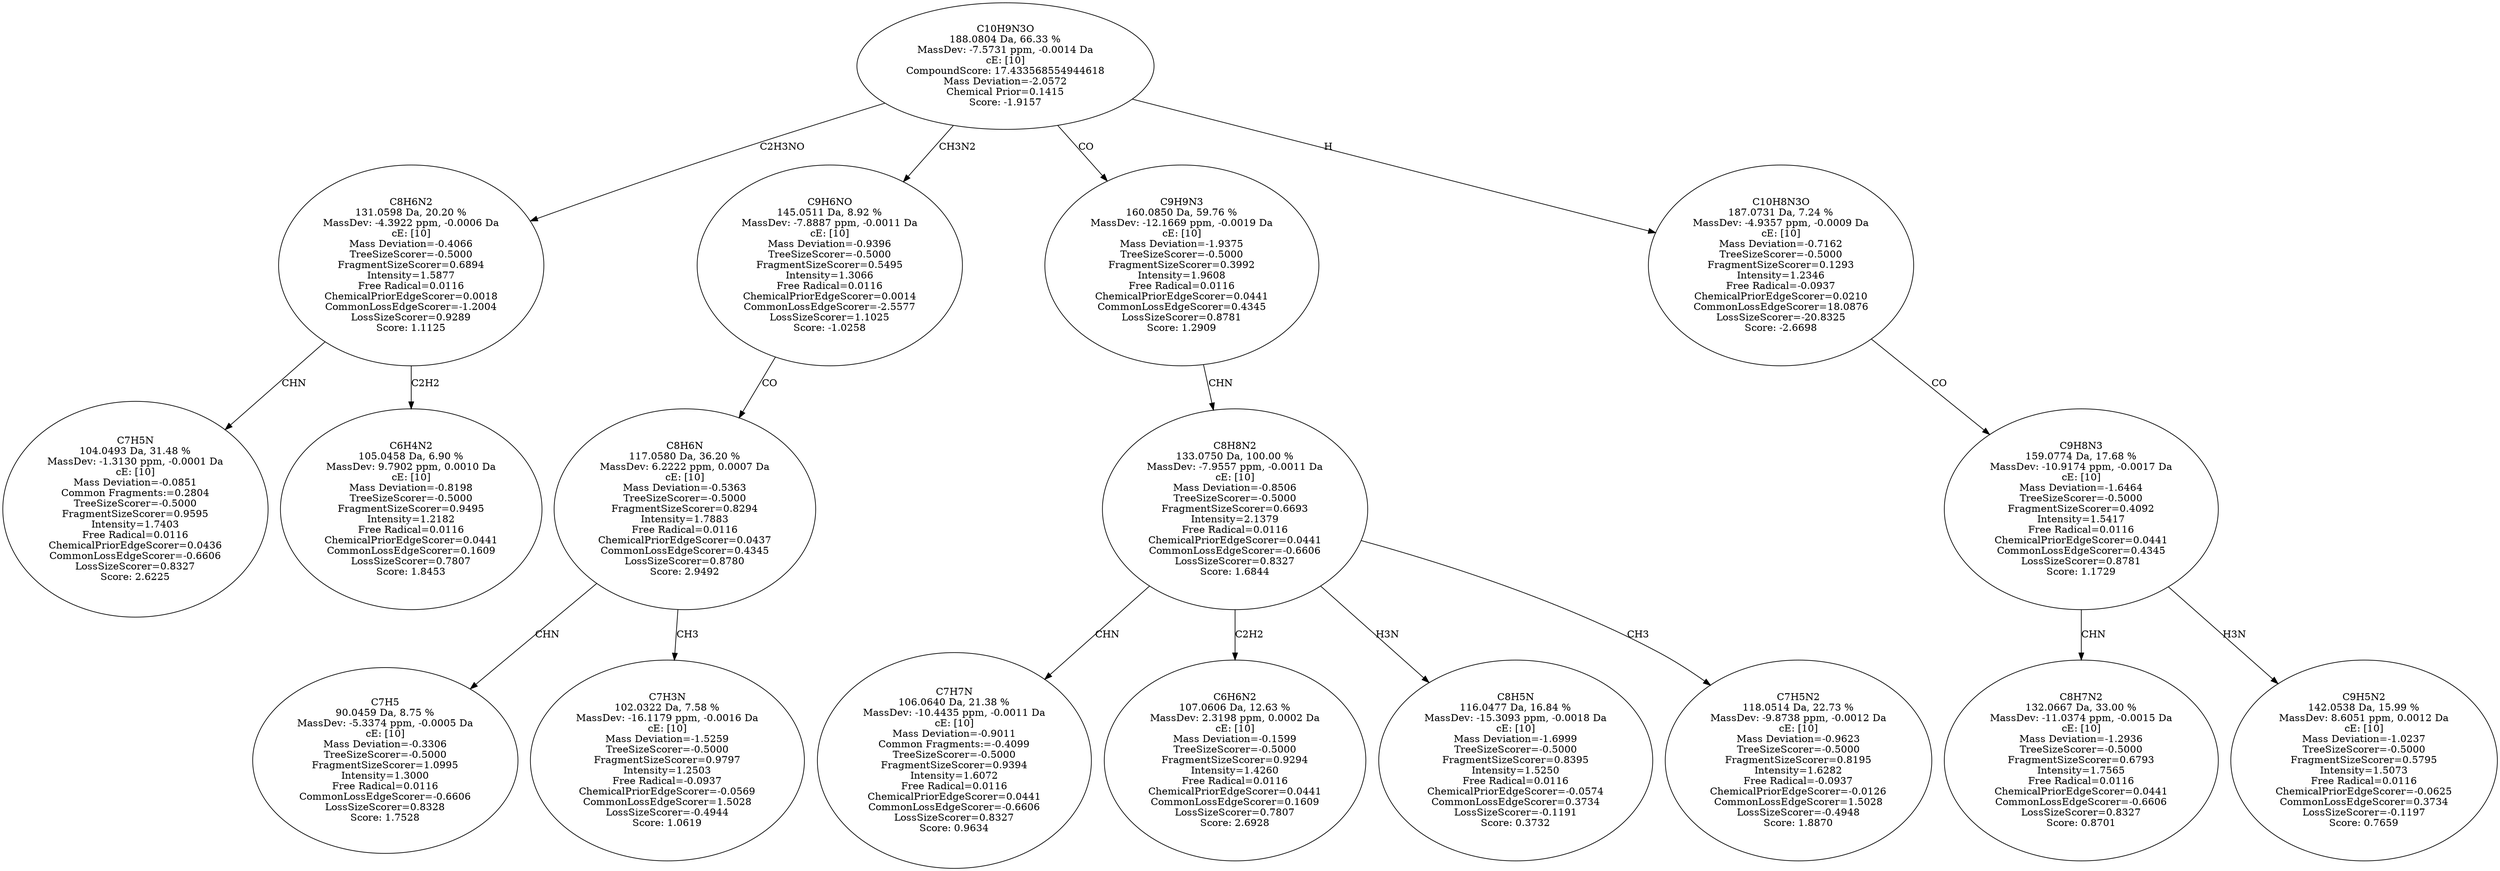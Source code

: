 strict digraph {
v1 [label="C7H5N\n104.0493 Da, 31.48 %\nMassDev: -1.3130 ppm, -0.0001 Da\ncE: [10]\nMass Deviation=-0.0851\nCommon Fragments:=0.2804\nTreeSizeScorer=-0.5000\nFragmentSizeScorer=0.9595\nIntensity=1.7403\nFree Radical=0.0116\nChemicalPriorEdgeScorer=0.0436\nCommonLossEdgeScorer=-0.6606\nLossSizeScorer=0.8327\nScore: 2.6225"];
v2 [label="C6H4N2\n105.0458 Da, 6.90 %\nMassDev: 9.7902 ppm, 0.0010 Da\ncE: [10]\nMass Deviation=-0.8198\nTreeSizeScorer=-0.5000\nFragmentSizeScorer=0.9495\nIntensity=1.2182\nFree Radical=0.0116\nChemicalPriorEdgeScorer=0.0441\nCommonLossEdgeScorer=0.1609\nLossSizeScorer=0.7807\nScore: 1.8453"];
v3 [label="C8H6N2\n131.0598 Da, 20.20 %\nMassDev: -4.3922 ppm, -0.0006 Da\ncE: [10]\nMass Deviation=-0.4066\nTreeSizeScorer=-0.5000\nFragmentSizeScorer=0.6894\nIntensity=1.5877\nFree Radical=0.0116\nChemicalPriorEdgeScorer=0.0018\nCommonLossEdgeScorer=-1.2004\nLossSizeScorer=0.9289\nScore: 1.1125"];
v4 [label="C7H5\n90.0459 Da, 8.75 %\nMassDev: -5.3374 ppm, -0.0005 Da\ncE: [10]\nMass Deviation=-0.3306\nTreeSizeScorer=-0.5000\nFragmentSizeScorer=1.0995\nIntensity=1.3000\nFree Radical=0.0116\nCommonLossEdgeScorer=-0.6606\nLossSizeScorer=0.8328\nScore: 1.7528"];
v5 [label="C7H3N\n102.0322 Da, 7.58 %\nMassDev: -16.1179 ppm, -0.0016 Da\ncE: [10]\nMass Deviation=-1.5259\nTreeSizeScorer=-0.5000\nFragmentSizeScorer=0.9797\nIntensity=1.2503\nFree Radical=-0.0937\nChemicalPriorEdgeScorer=-0.0569\nCommonLossEdgeScorer=1.5028\nLossSizeScorer=-0.4944\nScore: 1.0619"];
v6 [label="C8H6N\n117.0580 Da, 36.20 %\nMassDev: 6.2222 ppm, 0.0007 Da\ncE: [10]\nMass Deviation=-0.5363\nTreeSizeScorer=-0.5000\nFragmentSizeScorer=0.8294\nIntensity=1.7883\nFree Radical=0.0116\nChemicalPriorEdgeScorer=0.0437\nCommonLossEdgeScorer=0.4345\nLossSizeScorer=0.8780\nScore: 2.9492"];
v7 [label="C9H6NO\n145.0511 Da, 8.92 %\nMassDev: -7.8887 ppm, -0.0011 Da\ncE: [10]\nMass Deviation=-0.9396\nTreeSizeScorer=-0.5000\nFragmentSizeScorer=0.5495\nIntensity=1.3066\nFree Radical=0.0116\nChemicalPriorEdgeScorer=0.0014\nCommonLossEdgeScorer=-2.5577\nLossSizeScorer=1.1025\nScore: -1.0258"];
v8 [label="C7H7N\n106.0640 Da, 21.38 %\nMassDev: -10.4435 ppm, -0.0011 Da\ncE: [10]\nMass Deviation=-0.9011\nCommon Fragments:=-0.4099\nTreeSizeScorer=-0.5000\nFragmentSizeScorer=0.9394\nIntensity=1.6072\nFree Radical=0.0116\nChemicalPriorEdgeScorer=0.0441\nCommonLossEdgeScorer=-0.6606\nLossSizeScorer=0.8327\nScore: 0.9634"];
v9 [label="C6H6N2\n107.0606 Da, 12.63 %\nMassDev: 2.3198 ppm, 0.0002 Da\ncE: [10]\nMass Deviation=-0.1599\nTreeSizeScorer=-0.5000\nFragmentSizeScorer=0.9294\nIntensity=1.4260\nFree Radical=0.0116\nChemicalPriorEdgeScorer=0.0441\nCommonLossEdgeScorer=0.1609\nLossSizeScorer=0.7807\nScore: 2.6928"];
v10 [label="C8H5N\n116.0477 Da, 16.84 %\nMassDev: -15.3093 ppm, -0.0018 Da\ncE: [10]\nMass Deviation=-1.6999\nTreeSizeScorer=-0.5000\nFragmentSizeScorer=0.8395\nIntensity=1.5250\nFree Radical=0.0116\nChemicalPriorEdgeScorer=-0.0574\nCommonLossEdgeScorer=0.3734\nLossSizeScorer=-0.1191\nScore: 0.3732"];
v11 [label="C7H5N2\n118.0514 Da, 22.73 %\nMassDev: -9.8738 ppm, -0.0012 Da\ncE: [10]\nMass Deviation=-0.9623\nTreeSizeScorer=-0.5000\nFragmentSizeScorer=0.8195\nIntensity=1.6282\nFree Radical=-0.0937\nChemicalPriorEdgeScorer=-0.0126\nCommonLossEdgeScorer=1.5028\nLossSizeScorer=-0.4948\nScore: 1.8870"];
v12 [label="C8H8N2\n133.0750 Da, 100.00 %\nMassDev: -7.9557 ppm, -0.0011 Da\ncE: [10]\nMass Deviation=-0.8506\nTreeSizeScorer=-0.5000\nFragmentSizeScorer=0.6693\nIntensity=2.1379\nFree Radical=0.0116\nChemicalPriorEdgeScorer=0.0441\nCommonLossEdgeScorer=-0.6606\nLossSizeScorer=0.8327\nScore: 1.6844"];
v13 [label="C9H9N3\n160.0850 Da, 59.76 %\nMassDev: -12.1669 ppm, -0.0019 Da\ncE: [10]\nMass Deviation=-1.9375\nTreeSizeScorer=-0.5000\nFragmentSizeScorer=0.3992\nIntensity=1.9608\nFree Radical=0.0116\nChemicalPriorEdgeScorer=0.0441\nCommonLossEdgeScorer=0.4345\nLossSizeScorer=0.8781\nScore: 1.2909"];
v14 [label="C8H7N2\n132.0667 Da, 33.00 %\nMassDev: -11.0374 ppm, -0.0015 Da\ncE: [10]\nMass Deviation=-1.2936\nTreeSizeScorer=-0.5000\nFragmentSizeScorer=0.6793\nIntensity=1.7565\nFree Radical=0.0116\nChemicalPriorEdgeScorer=0.0441\nCommonLossEdgeScorer=-0.6606\nLossSizeScorer=0.8327\nScore: 0.8701"];
v15 [label="C9H5N2\n142.0538 Da, 15.99 %\nMassDev: 8.6051 ppm, 0.0012 Da\ncE: [10]\nMass Deviation=-1.0237\nTreeSizeScorer=-0.5000\nFragmentSizeScorer=0.5795\nIntensity=1.5073\nFree Radical=0.0116\nChemicalPriorEdgeScorer=-0.0625\nCommonLossEdgeScorer=0.3734\nLossSizeScorer=-0.1197\nScore: 0.7659"];
v16 [label="C9H8N3\n159.0774 Da, 17.68 %\nMassDev: -10.9174 ppm, -0.0017 Da\ncE: [10]\nMass Deviation=-1.6464\nTreeSizeScorer=-0.5000\nFragmentSizeScorer=0.4092\nIntensity=1.5417\nFree Radical=0.0116\nChemicalPriorEdgeScorer=0.0441\nCommonLossEdgeScorer=0.4345\nLossSizeScorer=0.8781\nScore: 1.1729"];
v17 [label="C10H8N3O\n187.0731 Da, 7.24 %\nMassDev: -4.9357 ppm, -0.0009 Da\ncE: [10]\nMass Deviation=-0.7162\nTreeSizeScorer=-0.5000\nFragmentSizeScorer=0.1293\nIntensity=1.2346\nFree Radical=-0.0937\nChemicalPriorEdgeScorer=0.0210\nCommonLossEdgeScorer=18.0876\nLossSizeScorer=-20.8325\nScore: -2.6698"];
v18 [label="C10H9N3O\n188.0804 Da, 66.33 %\nMassDev: -7.5731 ppm, -0.0014 Da\ncE: [10]\nCompoundScore: 17.433568554944618\nMass Deviation=-2.0572\nChemical Prior=0.1415\nScore: -1.9157"];
v3 -> v1 [label="CHN"];
v3 -> v2 [label="C2H2"];
v18 -> v3 [label="C2H3NO"];
v6 -> v4 [label="CHN"];
v6 -> v5 [label="CH3"];
v7 -> v6 [label="CO"];
v18 -> v7 [label="CH3N2"];
v12 -> v8 [label="CHN"];
v12 -> v9 [label="C2H2"];
v12 -> v10 [label="H3N"];
v12 -> v11 [label="CH3"];
v13 -> v12 [label="CHN"];
v18 -> v13 [label="CO"];
v16 -> v14 [label="CHN"];
v16 -> v15 [label="H3N"];
v17 -> v16 [label="CO"];
v18 -> v17 [label="H"];
}